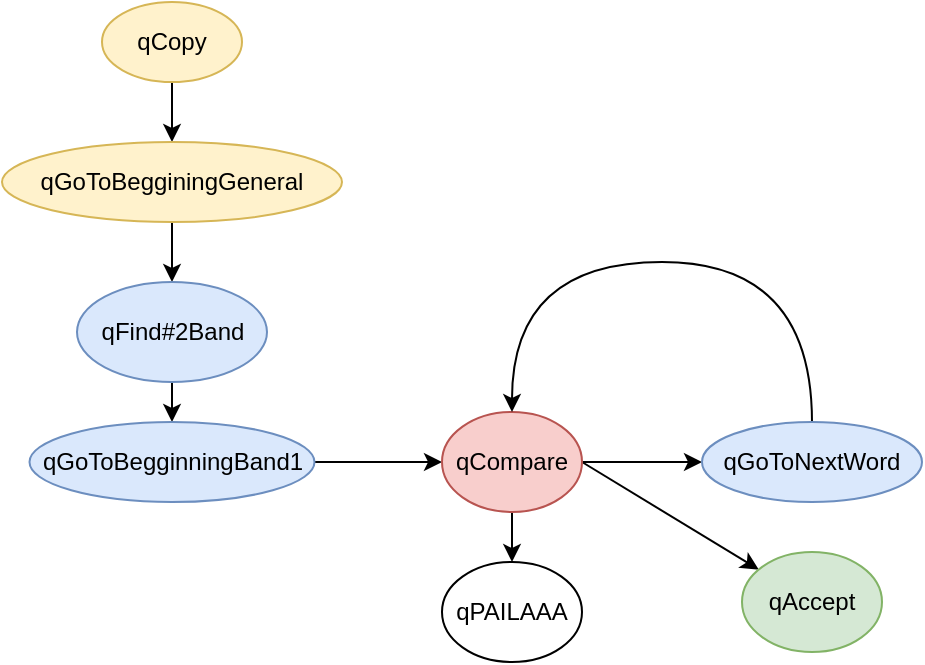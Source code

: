 <mxfile version="15.5.2" type="device"><diagram id="kyR6XyPpWtO3W_m128NF" name="Page-1"><mxGraphModel dx="731" dy="354" grid="1" gridSize="10" guides="1" tooltips="1" connect="1" arrows="1" fold="1" page="1" pageScale="1" pageWidth="850" pageHeight="1100" math="0" shadow="0"><root><mxCell id="0"/><mxCell id="1" parent="0"/><mxCell id="lspBwPUnclLJFN8HKaF5-4" style="edgeStyle=orthogonalEdgeStyle;rounded=0;orthogonalLoop=1;jettySize=auto;html=1;exitX=0.5;exitY=1;exitDx=0;exitDy=0;" edge="1" parent="1" source="lspBwPUnclLJFN8HKaF5-1" target="lspBwPUnclLJFN8HKaF5-2"><mxGeometry relative="1" as="geometry"/></mxCell><mxCell id="lspBwPUnclLJFN8HKaF5-1" value="qCopy" style="ellipse;whiteSpace=wrap;html=1;fillColor=#fff2cc;strokeColor=#d6b656;" vertex="1" parent="1"><mxGeometry x="250" y="250" width="70" height="40" as="geometry"/></mxCell><mxCell id="lspBwPUnclLJFN8HKaF5-5" style="edgeStyle=orthogonalEdgeStyle;rounded=0;orthogonalLoop=1;jettySize=auto;html=1;exitX=0.5;exitY=1;exitDx=0;exitDy=0;entryX=0.5;entryY=0;entryDx=0;entryDy=0;" edge="1" parent="1" source="lspBwPUnclLJFN8HKaF5-2" target="lspBwPUnclLJFN8HKaF5-6"><mxGeometry relative="1" as="geometry"><mxPoint x="285" y="400" as="targetPoint"/></mxGeometry></mxCell><mxCell id="lspBwPUnclLJFN8HKaF5-2" value="qGoToBegginingGeneral" style="ellipse;whiteSpace=wrap;html=1;fillColor=#fff2cc;strokeColor=#d6b656;" vertex="1" parent="1"><mxGeometry x="200" y="320" width="170" height="40" as="geometry"/></mxCell><mxCell id="lspBwPUnclLJFN8HKaF5-7" style="edgeStyle=orthogonalEdgeStyle;rounded=0;orthogonalLoop=1;jettySize=auto;html=1;exitX=0.5;exitY=1;exitDx=0;exitDy=0;entryX=0.5;entryY=0;entryDx=0;entryDy=0;" edge="1" parent="1" source="lspBwPUnclLJFN8HKaF5-6" target="lspBwPUnclLJFN8HKaF5-8"><mxGeometry relative="1" as="geometry"><mxPoint x="285" y="500" as="targetPoint"/></mxGeometry></mxCell><mxCell id="lspBwPUnclLJFN8HKaF5-6" value="qFind#2Band" style="ellipse;whiteSpace=wrap;html=1;fillColor=#dae8fc;strokeColor=#6c8ebf;" vertex="1" parent="1"><mxGeometry x="237.5" y="390" width="95" height="50" as="geometry"/></mxCell><mxCell id="lspBwPUnclLJFN8HKaF5-9" style="edgeStyle=orthogonalEdgeStyle;rounded=0;orthogonalLoop=1;jettySize=auto;html=1;exitX=1;exitY=0.5;exitDx=0;exitDy=0;entryX=0;entryY=0.5;entryDx=0;entryDy=0;" edge="1" parent="1" source="lspBwPUnclLJFN8HKaF5-8" target="lspBwPUnclLJFN8HKaF5-10"><mxGeometry relative="1" as="geometry"><mxPoint x="420" y="480" as="targetPoint"/></mxGeometry></mxCell><mxCell id="lspBwPUnclLJFN8HKaF5-8" value="qGoToBegginningBand1" style="ellipse;whiteSpace=wrap;html=1;fillColor=#dae8fc;strokeColor=#6c8ebf;" vertex="1" parent="1"><mxGeometry x="213.75" y="460" width="142.5" height="40" as="geometry"/></mxCell><mxCell id="lspBwPUnclLJFN8HKaF5-12" style="rounded=0;orthogonalLoop=1;jettySize=auto;html=1;exitX=1;exitY=0.5;exitDx=0;exitDy=0;" edge="1" parent="1" source="lspBwPUnclLJFN8HKaF5-10" target="lspBwPUnclLJFN8HKaF5-11"><mxGeometry relative="1" as="geometry"/></mxCell><mxCell id="lspBwPUnclLJFN8HKaF5-14" style="edgeStyle=none;rounded=0;orthogonalLoop=1;jettySize=auto;html=1;exitX=1;exitY=0.5;exitDx=0;exitDy=0;entryX=0;entryY=0.5;entryDx=0;entryDy=0;" edge="1" parent="1" source="lspBwPUnclLJFN8HKaF5-10" target="lspBwPUnclLJFN8HKaF5-13"><mxGeometry relative="1" as="geometry"/></mxCell><mxCell id="lspBwPUnclLJFN8HKaF5-16" style="edgeStyle=orthogonalEdgeStyle;curved=1;rounded=0;orthogonalLoop=1;jettySize=auto;html=1;exitX=0.5;exitY=1;exitDx=0;exitDy=0;entryX=0.5;entryY=0;entryDx=0;entryDy=0;" edge="1" parent="1" source="lspBwPUnclLJFN8HKaF5-10" target="lspBwPUnclLJFN8HKaF5-17"><mxGeometry relative="1" as="geometry"><mxPoint x="455" y="540" as="targetPoint"/></mxGeometry></mxCell><mxCell id="lspBwPUnclLJFN8HKaF5-10" value="qCompare" style="ellipse;whiteSpace=wrap;html=1;fillColor=#f8cecc;strokeColor=#b85450;" vertex="1" parent="1"><mxGeometry x="420" y="455" width="70" height="50" as="geometry"/></mxCell><mxCell id="lspBwPUnclLJFN8HKaF5-11" value="qAccept" style="ellipse;whiteSpace=wrap;html=1;fillColor=#d5e8d4;strokeColor=#82b366;" vertex="1" parent="1"><mxGeometry x="570" y="525" width="70" height="50" as="geometry"/></mxCell><mxCell id="lspBwPUnclLJFN8HKaF5-15" style="edgeStyle=orthogonalEdgeStyle;rounded=0;orthogonalLoop=1;jettySize=auto;html=1;exitX=0.5;exitY=0;exitDx=0;exitDy=0;entryX=0.5;entryY=0;entryDx=0;entryDy=0;curved=1;" edge="1" parent="1" source="lspBwPUnclLJFN8HKaF5-13" target="lspBwPUnclLJFN8HKaF5-10"><mxGeometry relative="1" as="geometry"><Array as="points"><mxPoint x="605" y="380"/><mxPoint x="455" y="380"/></Array></mxGeometry></mxCell><mxCell id="lspBwPUnclLJFN8HKaF5-13" value="qGoToNextWord" style="ellipse;whiteSpace=wrap;html=1;fillColor=#dae8fc;strokeColor=#6c8ebf;" vertex="1" parent="1"><mxGeometry x="550" y="460" width="110" height="40" as="geometry"/></mxCell><mxCell id="lspBwPUnclLJFN8HKaF5-17" value="qPAILAAA" style="ellipse;whiteSpace=wrap;html=1;" vertex="1" parent="1"><mxGeometry x="420" y="530" width="70" height="50" as="geometry"/></mxCell></root></mxGraphModel></diagram></mxfile>